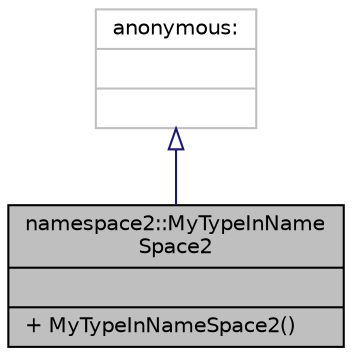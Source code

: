 digraph "namespace2::MyTypeInNameSpace2"
{
  edge [fontname="Helvetica",fontsize="10",labelfontname="Helvetica",labelfontsize="10"];
  node [fontname="Helvetica",fontsize="10",shape=record];
  Node2 [label="{namespace2::MyTypeInName\lSpace2\n||+ MyTypeInNameSpace2()\l}",height=0.2,width=0.4,color="black", fillcolor="grey75", style="filled", fontcolor="black"];
  Node3 -> Node2 [dir="back",color="midnightblue",fontsize="10",style="solid",arrowtail="onormal",fontname="Helvetica"];
  Node3 [label="{anonymous:\n||}",height=0.2,width=0.4,color="grey75", fillcolor="white", style="filled"];
}
